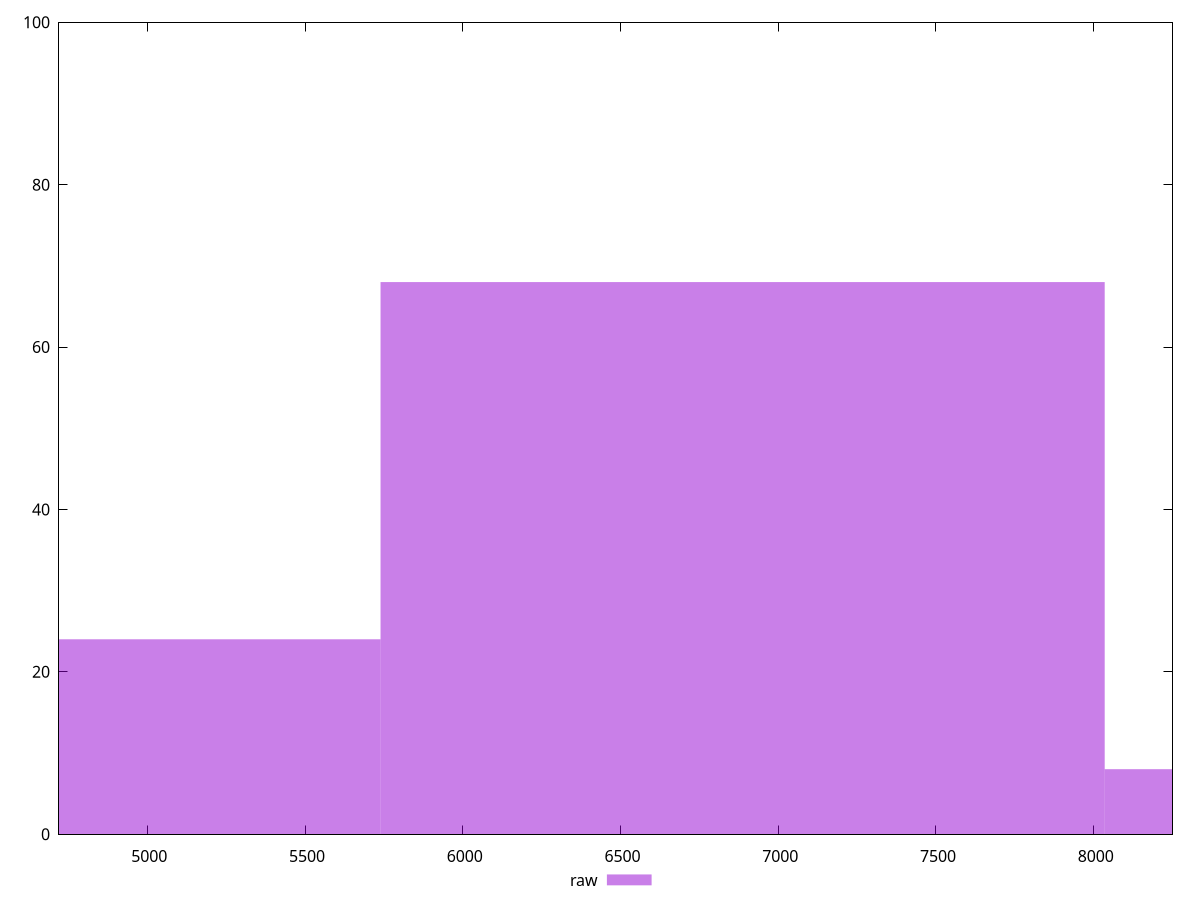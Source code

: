 reset

$raw <<EOF
6887.188791647187 68
4591.459194431458 24
9182.918388862916 8
EOF

set key outside below
set boxwidth 2295.729597215729
set xrange [4720:8250]
set yrange [0:100]
set trange [0:100]
set style fill transparent solid 0.5 noborder
set terminal svg size 640, 490 enhanced background rgb 'white'
set output "reprap/uses-http2/samples/pages+cached+noexternal/raw/histogram.svg"

plot $raw title "raw" with boxes

reset
